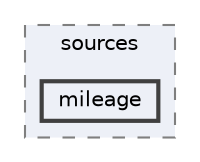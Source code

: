 digraph "app/sources/mileage"
{
 // LATEX_PDF_SIZE
  bgcolor="transparent";
  edge [fontname=Helvetica,fontsize=10,labelfontname=Helvetica,labelfontsize=10];
  node [fontname=Helvetica,fontsize=10,shape=box,height=0.2,width=0.4];
  compound=true
  subgraph clusterdir_3f48404d21ee623985261530746c4ec3 {
    graph [ bgcolor="#edf0f7", pencolor="grey50", label="sources", fontname=Helvetica,fontsize=10 style="filled,dashed", URL="dir_3f48404d21ee623985261530746c4ec3.html",tooltip=""]
  dir_918515f33c3dcecca302cff7d7f25711 [label="mileage", fillcolor="#edf0f7", color="grey25", style="filled,bold", URL="dir_918515f33c3dcecca302cff7d7f25711.html",tooltip=""];
  }
}
